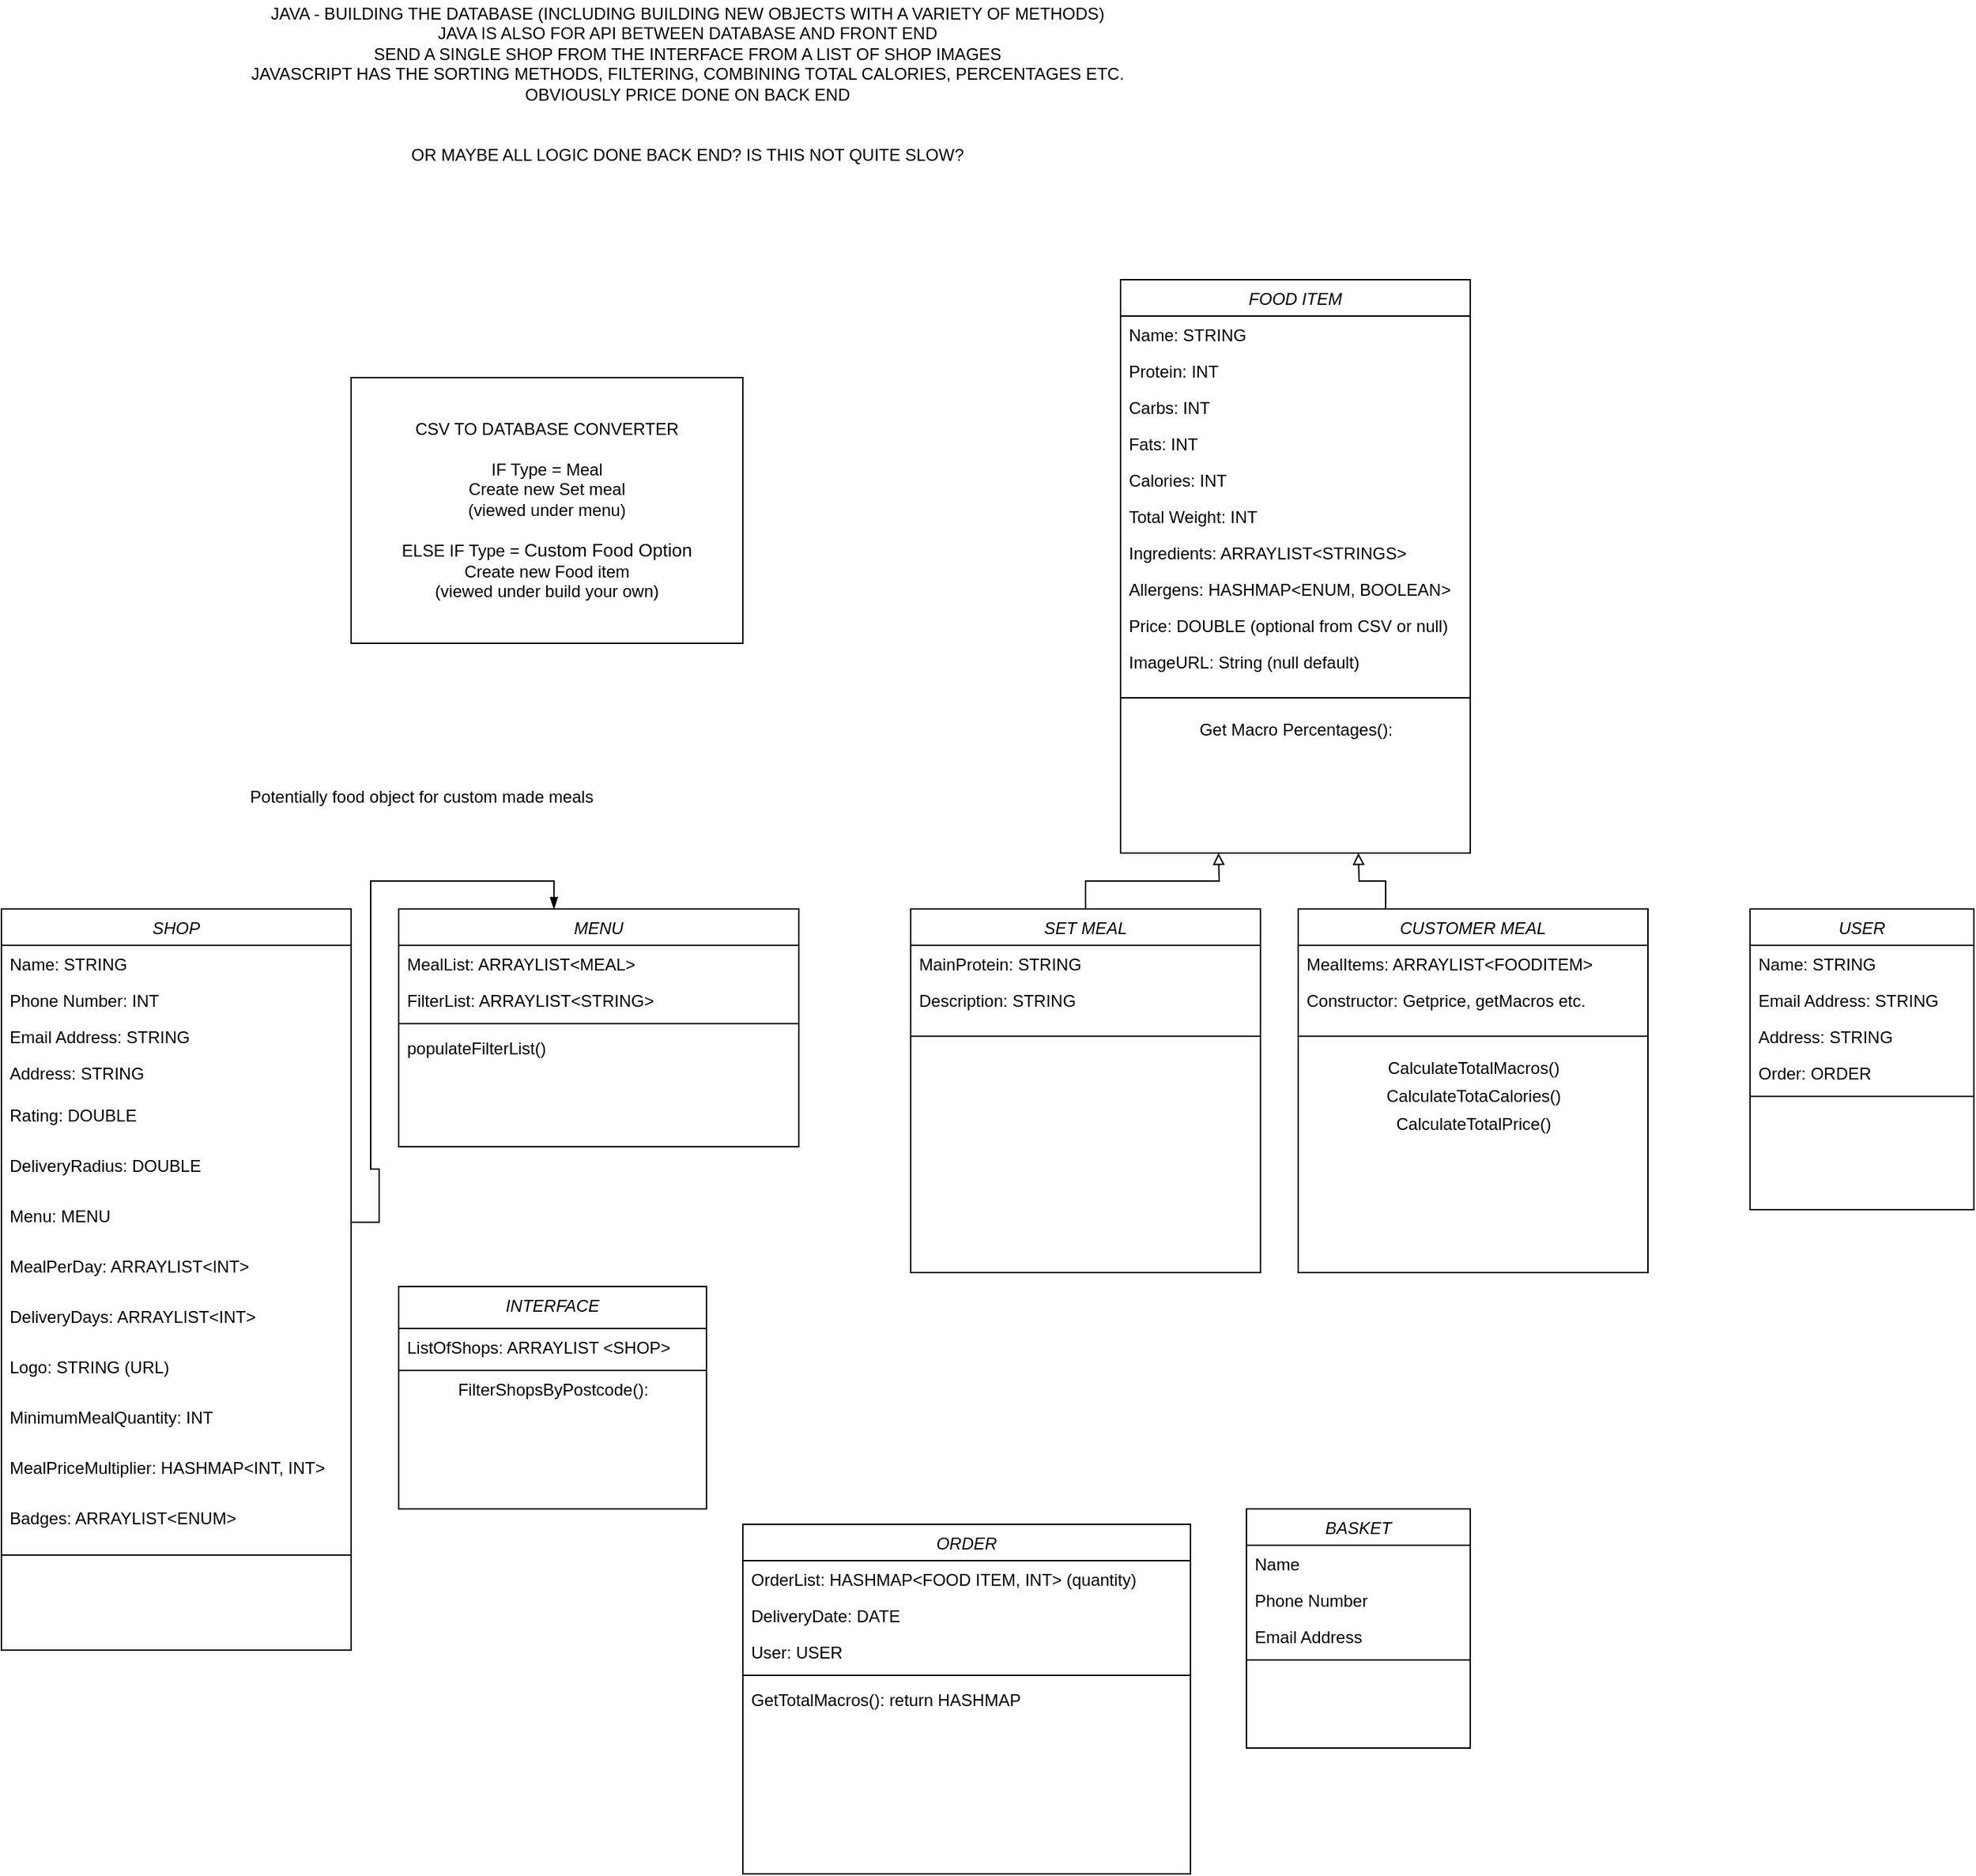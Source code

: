 <mxfile version="14.6.13" type="device"><diagram id="C5RBs43oDa-KdzZeNtuy" name="Page-1"><mxGraphModel dx="1426" dy="1942" grid="1" gridSize="10" guides="1" tooltips="1" connect="1" arrows="1" fold="1" page="1" pageScale="1" pageWidth="827" pageHeight="1169" math="0" shadow="0"><root><mxCell id="WIyWlLk6GJQsqaUBKTNV-0"/><mxCell id="WIyWlLk6GJQsqaUBKTNV-1" parent="WIyWlLk6GJQsqaUBKTNV-0"/><mxCell id="zkfFHV4jXpPFQw0GAbJ--0" value="SHOP" style="swimlane;fontStyle=2;align=center;verticalAlign=top;childLayout=stackLayout;horizontal=1;startSize=26;horizontalStack=0;resizeParent=1;resizeLast=0;collapsible=1;marginBottom=0;rounded=0;shadow=0;strokeWidth=1;" parent="WIyWlLk6GJQsqaUBKTNV-1" vertex="1"><mxGeometry x="20" y="120" width="250" height="530" as="geometry"><mxRectangle x="230" y="140" width="160" height="26" as="alternateBounds"/></mxGeometry></mxCell><mxCell id="zkfFHV4jXpPFQw0GAbJ--1" value="Name: STRING" style="text;align=left;verticalAlign=top;spacingLeft=4;spacingRight=4;overflow=hidden;rotatable=0;points=[[0,0.5],[1,0.5]];portConstraint=eastwest;" parent="zkfFHV4jXpPFQw0GAbJ--0" vertex="1"><mxGeometry y="26" width="250" height="26" as="geometry"/></mxCell><mxCell id="zkfFHV4jXpPFQw0GAbJ--2" value="Phone Number: INT" style="text;align=left;verticalAlign=top;spacingLeft=4;spacingRight=4;overflow=hidden;rotatable=0;points=[[0,0.5],[1,0.5]];portConstraint=eastwest;rounded=0;shadow=0;html=0;" parent="zkfFHV4jXpPFQw0GAbJ--0" vertex="1"><mxGeometry y="52" width="250" height="26" as="geometry"/></mxCell><mxCell id="zkfFHV4jXpPFQw0GAbJ--3" value="Email Address: STRING" style="text;align=left;verticalAlign=top;spacingLeft=4;spacingRight=4;overflow=hidden;rotatable=0;points=[[0,0.5],[1,0.5]];portConstraint=eastwest;rounded=0;shadow=0;html=0;" parent="zkfFHV4jXpPFQw0GAbJ--0" vertex="1"><mxGeometry y="78" width="250" height="26" as="geometry"/></mxCell><mxCell id="PbaU9yng1gaIBmZmr5lo-25" value="Address: STRING" style="text;align=left;verticalAlign=top;spacingLeft=4;spacingRight=4;overflow=hidden;rotatable=0;points=[[0,0.5],[1,0.5]];portConstraint=eastwest;rounded=0;shadow=0;html=0;" vertex="1" parent="zkfFHV4jXpPFQw0GAbJ--0"><mxGeometry y="104" width="250" height="30" as="geometry"/></mxCell><mxCell id="PbaU9yng1gaIBmZmr5lo-27" value="Rating: DOUBLE" style="text;align=left;verticalAlign=top;spacingLeft=4;spacingRight=4;overflow=hidden;rotatable=0;points=[[0,0.5],[1,0.5]];portConstraint=eastwest;rounded=0;shadow=0;html=0;" vertex="1" parent="zkfFHV4jXpPFQw0GAbJ--0"><mxGeometry y="134" width="250" height="36" as="geometry"/></mxCell><mxCell id="PbaU9yng1gaIBmZmr5lo-30" value="DeliveryRadius: DOUBLE" style="text;align=left;verticalAlign=top;spacingLeft=4;spacingRight=4;overflow=hidden;rotatable=0;points=[[0,0.5],[1,0.5]];portConstraint=eastwest;rounded=0;shadow=0;html=0;" vertex="1" parent="zkfFHV4jXpPFQw0GAbJ--0"><mxGeometry y="170" width="250" height="36" as="geometry"/></mxCell><mxCell id="PbaU9yng1gaIBmZmr5lo-31" value="Menu: MENU" style="text;align=left;verticalAlign=top;spacingLeft=4;spacingRight=4;overflow=hidden;rotatable=0;points=[[0,0.5],[1,0.5]];portConstraint=eastwest;rounded=0;shadow=0;html=0;" vertex="1" parent="zkfFHV4jXpPFQw0GAbJ--0"><mxGeometry y="206" width="250" height="36" as="geometry"/></mxCell><mxCell id="PbaU9yng1gaIBmZmr5lo-33" value="MealPerDay: ARRAYLIST&lt;INT&gt;" style="text;align=left;verticalAlign=top;spacingLeft=4;spacingRight=4;overflow=hidden;rotatable=0;points=[[0,0.5],[1,0.5]];portConstraint=eastwest;rounded=0;shadow=0;html=0;" vertex="1" parent="zkfFHV4jXpPFQw0GAbJ--0"><mxGeometry y="242" width="250" height="36" as="geometry"/></mxCell><mxCell id="PbaU9yng1gaIBmZmr5lo-34" value="DeliveryDays: ARRAYLIST&lt;INT&gt;" style="text;align=left;verticalAlign=top;spacingLeft=4;spacingRight=4;overflow=hidden;rotatable=0;points=[[0,0.5],[1,0.5]];portConstraint=eastwest;rounded=0;shadow=0;html=0;" vertex="1" parent="zkfFHV4jXpPFQw0GAbJ--0"><mxGeometry y="278" width="250" height="36" as="geometry"/></mxCell><mxCell id="PbaU9yng1gaIBmZmr5lo-53" value="Logo: STRING (URL)" style="text;align=left;verticalAlign=top;spacingLeft=4;spacingRight=4;overflow=hidden;rotatable=0;points=[[0,0.5],[1,0.5]];portConstraint=eastwest;rounded=0;shadow=0;html=0;" vertex="1" parent="zkfFHV4jXpPFQw0GAbJ--0"><mxGeometry y="314" width="250" height="36" as="geometry"/></mxCell><mxCell id="PbaU9yng1gaIBmZmr5lo-70" value="MinimumMealQuantity: INT" style="text;align=left;verticalAlign=top;spacingLeft=4;spacingRight=4;overflow=hidden;rotatable=0;points=[[0,0.5],[1,0.5]];portConstraint=eastwest;rounded=0;shadow=0;html=0;" vertex="1" parent="zkfFHV4jXpPFQw0GAbJ--0"><mxGeometry y="350" width="250" height="36" as="geometry"/></mxCell><mxCell id="PbaU9yng1gaIBmZmr5lo-124" value="MealPriceMultiplier: HASHMAP&lt;INT, INT&gt;" style="text;align=left;verticalAlign=top;spacingLeft=4;spacingRight=4;overflow=hidden;rotatable=0;points=[[0,0.5],[1,0.5]];portConstraint=eastwest;rounded=0;shadow=0;html=0;" vertex="1" parent="zkfFHV4jXpPFQw0GAbJ--0"><mxGeometry y="386" width="250" height="36" as="geometry"/></mxCell><mxCell id="PbaU9yng1gaIBmZmr5lo-126" value="Badges: ARRAYLIST&lt;ENUM&gt;" style="text;align=left;verticalAlign=top;spacingLeft=4;spacingRight=4;overflow=hidden;rotatable=0;points=[[0,0.5],[1,0.5]];portConstraint=eastwest;rounded=0;shadow=0;html=0;" vertex="1" parent="zkfFHV4jXpPFQw0GAbJ--0"><mxGeometry y="422" width="250" height="36" as="geometry"/></mxCell><mxCell id="zkfFHV4jXpPFQw0GAbJ--4" value="" style="line;html=1;strokeWidth=1;align=left;verticalAlign=middle;spacingTop=-1;spacingLeft=3;spacingRight=3;rotatable=0;labelPosition=right;points=[];portConstraint=eastwest;" parent="zkfFHV4jXpPFQw0GAbJ--0" vertex="1"><mxGeometry y="458" width="250" height="8" as="geometry"/></mxCell><mxCell id="PbaU9yng1gaIBmZmr5lo-121" style="edgeStyle=orthogonalEdgeStyle;rounded=0;orthogonalLoop=1;jettySize=auto;html=1;exitX=0.5;exitY=0;exitDx=0;exitDy=0;endArrow=block;endFill=0;" edge="1" parent="WIyWlLk6GJQsqaUBKTNV-1" source="PbaU9yng1gaIBmZmr5lo-0"><mxGeometry relative="1" as="geometry"><mxPoint x="890" y="80" as="targetPoint"/></mxGeometry></mxCell><mxCell id="PbaU9yng1gaIBmZmr5lo-0" value="SET MEAL" style="swimlane;fontStyle=2;align=center;verticalAlign=top;childLayout=stackLayout;horizontal=1;startSize=26;horizontalStack=0;resizeParent=1;resizeLast=0;collapsible=1;marginBottom=0;rounded=0;shadow=0;strokeWidth=1;" vertex="1" parent="WIyWlLk6GJQsqaUBKTNV-1"><mxGeometry x="670" y="120" width="250" height="260" as="geometry"><mxRectangle x="440" y="119" width="160" height="26" as="alternateBounds"/></mxGeometry></mxCell><mxCell id="PbaU9yng1gaIBmZmr5lo-1" value="MainProtein: STRING " style="text;align=left;verticalAlign=top;spacingLeft=4;spacingRight=4;overflow=hidden;rotatable=0;points=[[0,0.5],[1,0.5]];portConstraint=eastwest;" vertex="1" parent="PbaU9yng1gaIBmZmr5lo-0"><mxGeometry y="26" width="250" height="26" as="geometry"/></mxCell><mxCell id="PbaU9yng1gaIBmZmr5lo-2" value="Description: STRING" style="text;align=left;verticalAlign=top;spacingLeft=4;spacingRight=4;overflow=hidden;rotatable=0;points=[[0,0.5],[1,0.5]];portConstraint=eastwest;rounded=0;shadow=0;html=0;" vertex="1" parent="PbaU9yng1gaIBmZmr5lo-0"><mxGeometry y="52" width="250" height="26" as="geometry"/></mxCell><mxCell id="PbaU9yng1gaIBmZmr5lo-4" value="" style="line;html=1;strokeWidth=1;align=left;verticalAlign=middle;spacingTop=-1;spacingLeft=3;spacingRight=3;rotatable=0;labelPosition=right;points=[];portConstraint=eastwest;" vertex="1" parent="PbaU9yng1gaIBmZmr5lo-0"><mxGeometry y="78" width="250" height="26" as="geometry"/></mxCell><mxCell id="PbaU9yng1gaIBmZmr5lo-6" value="BASKET" style="swimlane;fontStyle=2;align=center;verticalAlign=top;childLayout=stackLayout;horizontal=1;startSize=26;horizontalStack=0;resizeParent=1;resizeLast=0;collapsible=1;marginBottom=0;rounded=0;shadow=0;strokeWidth=1;" vertex="1" parent="WIyWlLk6GJQsqaUBKTNV-1"><mxGeometry x="910" y="549" width="160" height="171" as="geometry"><mxRectangle x="230" y="140" width="160" height="26" as="alternateBounds"/></mxGeometry></mxCell><mxCell id="PbaU9yng1gaIBmZmr5lo-7" value="Name" style="text;align=left;verticalAlign=top;spacingLeft=4;spacingRight=4;overflow=hidden;rotatable=0;points=[[0,0.5],[1,0.5]];portConstraint=eastwest;" vertex="1" parent="PbaU9yng1gaIBmZmr5lo-6"><mxGeometry y="26" width="160" height="26" as="geometry"/></mxCell><mxCell id="PbaU9yng1gaIBmZmr5lo-8" value="Phone Number" style="text;align=left;verticalAlign=top;spacingLeft=4;spacingRight=4;overflow=hidden;rotatable=0;points=[[0,0.5],[1,0.5]];portConstraint=eastwest;rounded=0;shadow=0;html=0;" vertex="1" parent="PbaU9yng1gaIBmZmr5lo-6"><mxGeometry y="52" width="160" height="26" as="geometry"/></mxCell><mxCell id="PbaU9yng1gaIBmZmr5lo-9" value="Email Address" style="text;align=left;verticalAlign=top;spacingLeft=4;spacingRight=4;overflow=hidden;rotatable=0;points=[[0,0.5],[1,0.5]];portConstraint=eastwest;rounded=0;shadow=0;html=0;" vertex="1" parent="PbaU9yng1gaIBmZmr5lo-6"><mxGeometry y="78" width="160" height="26" as="geometry"/></mxCell><mxCell id="PbaU9yng1gaIBmZmr5lo-10" value="" style="line;html=1;strokeWidth=1;align=left;verticalAlign=middle;spacingTop=-1;spacingLeft=3;spacingRight=3;rotatable=0;labelPosition=right;points=[];portConstraint=eastwest;" vertex="1" parent="PbaU9yng1gaIBmZmr5lo-6"><mxGeometry y="104" width="160" height="8" as="geometry"/></mxCell><mxCell id="PbaU9yng1gaIBmZmr5lo-12" value="ORDER" style="swimlane;fontStyle=2;align=center;verticalAlign=top;childLayout=stackLayout;horizontal=1;startSize=26;horizontalStack=0;resizeParent=1;resizeLast=0;collapsible=1;marginBottom=0;rounded=0;shadow=0;strokeWidth=1;" vertex="1" parent="WIyWlLk6GJQsqaUBKTNV-1"><mxGeometry x="550" y="560" width="320" height="250" as="geometry"><mxRectangle x="230" y="140" width="160" height="26" as="alternateBounds"/></mxGeometry></mxCell><mxCell id="PbaU9yng1gaIBmZmr5lo-13" value="OrderList: HASHMAP&lt;FOOD ITEM, INT&gt; (quantity)" style="text;align=left;verticalAlign=top;spacingLeft=4;spacingRight=4;overflow=hidden;rotatable=0;points=[[0,0.5],[1,0.5]];portConstraint=eastwest;" vertex="1" parent="PbaU9yng1gaIBmZmr5lo-12"><mxGeometry y="26" width="320" height="26" as="geometry"/></mxCell><mxCell id="PbaU9yng1gaIBmZmr5lo-14" value="DeliveryDate: DATE" style="text;align=left;verticalAlign=top;spacingLeft=4;spacingRight=4;overflow=hidden;rotatable=0;points=[[0,0.5],[1,0.5]];portConstraint=eastwest;rounded=0;shadow=0;html=0;" vertex="1" parent="PbaU9yng1gaIBmZmr5lo-12"><mxGeometry y="52" width="320" height="26" as="geometry"/></mxCell><mxCell id="PbaU9yng1gaIBmZmr5lo-15" value="User: USER" style="text;align=left;verticalAlign=top;spacingLeft=4;spacingRight=4;overflow=hidden;rotatable=0;points=[[0,0.5],[1,0.5]];portConstraint=eastwest;rounded=0;shadow=0;html=0;" vertex="1" parent="PbaU9yng1gaIBmZmr5lo-12"><mxGeometry y="78" width="320" height="26" as="geometry"/></mxCell><mxCell id="PbaU9yng1gaIBmZmr5lo-16" value="" style="line;html=1;strokeWidth=1;align=left;verticalAlign=middle;spacingTop=-1;spacingLeft=3;spacingRight=3;rotatable=0;labelPosition=right;points=[];portConstraint=eastwest;" vertex="1" parent="PbaU9yng1gaIBmZmr5lo-12"><mxGeometry y="104" width="320" height="8" as="geometry"/></mxCell><mxCell id="PbaU9yng1gaIBmZmr5lo-17" value="GetTotalMacros(): return HASHMAP" style="text;align=left;verticalAlign=top;spacingLeft=4;spacingRight=4;overflow=hidden;rotatable=0;points=[[0,0.5],[1,0.5]];portConstraint=eastwest;" vertex="1" parent="PbaU9yng1gaIBmZmr5lo-12"><mxGeometry y="112" width="320" height="26" as="geometry"/></mxCell><mxCell id="PbaU9yng1gaIBmZmr5lo-19" value="USER" style="swimlane;fontStyle=2;align=center;verticalAlign=top;childLayout=stackLayout;horizontal=1;startSize=26;horizontalStack=0;resizeParent=1;resizeLast=0;collapsible=1;marginBottom=0;rounded=0;shadow=0;strokeWidth=1;" vertex="1" parent="WIyWlLk6GJQsqaUBKTNV-1"><mxGeometry x="1270" y="120" width="160" height="215" as="geometry"><mxRectangle x="230" y="140" width="160" height="26" as="alternateBounds"/></mxGeometry></mxCell><mxCell id="PbaU9yng1gaIBmZmr5lo-20" value="Name: STRING" style="text;align=left;verticalAlign=top;spacingLeft=4;spacingRight=4;overflow=hidden;rotatable=0;points=[[0,0.5],[1,0.5]];portConstraint=eastwest;" vertex="1" parent="PbaU9yng1gaIBmZmr5lo-19"><mxGeometry y="26" width="160" height="26" as="geometry"/></mxCell><mxCell id="PbaU9yng1gaIBmZmr5lo-21" value="Email Address: STRING" style="text;align=left;verticalAlign=top;spacingLeft=4;spacingRight=4;overflow=hidden;rotatable=0;points=[[0,0.5],[1,0.5]];portConstraint=eastwest;rounded=0;shadow=0;html=0;" vertex="1" parent="PbaU9yng1gaIBmZmr5lo-19"><mxGeometry y="52" width="160" height="26" as="geometry"/></mxCell><mxCell id="PbaU9yng1gaIBmZmr5lo-22" value="Address: STRING" style="text;align=left;verticalAlign=top;spacingLeft=4;spacingRight=4;overflow=hidden;rotatable=0;points=[[0,0.5],[1,0.5]];portConstraint=eastwest;rounded=0;shadow=0;html=0;" vertex="1" parent="PbaU9yng1gaIBmZmr5lo-19"><mxGeometry y="78" width="160" height="26" as="geometry"/></mxCell><mxCell id="PbaU9yng1gaIBmZmr5lo-56" value="Order: ORDER" style="text;align=left;verticalAlign=top;spacingLeft=4;spacingRight=4;overflow=hidden;rotatable=0;points=[[0,0.5],[1,0.5]];portConstraint=eastwest;rounded=0;shadow=0;html=0;" vertex="1" parent="PbaU9yng1gaIBmZmr5lo-19"><mxGeometry y="104" width="160" height="26" as="geometry"/></mxCell><mxCell id="PbaU9yng1gaIBmZmr5lo-23" value="" style="line;html=1;strokeWidth=1;align=left;verticalAlign=middle;spacingTop=-1;spacingLeft=3;spacingRight=3;rotatable=0;labelPosition=right;points=[];portConstraint=eastwest;" vertex="1" parent="PbaU9yng1gaIBmZmr5lo-19"><mxGeometry y="130" width="160" height="8" as="geometry"/></mxCell><mxCell id="PbaU9yng1gaIBmZmr5lo-32" value="Potentially food object for custom made meals" style="text;html=1;align=center;verticalAlign=middle;resizable=0;points=[];autosize=1;strokeColor=none;" vertex="1" parent="WIyWlLk6GJQsqaUBKTNV-1"><mxGeometry x="190" y="30" width="260" height="20" as="geometry"/></mxCell><mxCell id="PbaU9yng1gaIBmZmr5lo-36" value="MENU" style="swimlane;fontStyle=2;align=center;verticalAlign=top;childLayout=stackLayout;horizontal=1;startSize=26;horizontalStack=0;resizeParent=1;resizeLast=0;collapsible=1;marginBottom=0;rounded=0;shadow=0;strokeWidth=1;" vertex="1" parent="WIyWlLk6GJQsqaUBKTNV-1"><mxGeometry x="304" y="120" width="286" height="170" as="geometry"><mxRectangle x="440" y="119" width="160" height="26" as="alternateBounds"/></mxGeometry></mxCell><mxCell id="PbaU9yng1gaIBmZmr5lo-37" value="MealList: ARRAYLIST&lt;MEAL&gt;" style="text;align=left;verticalAlign=top;spacingLeft=4;spacingRight=4;overflow=hidden;rotatable=0;points=[[0,0.5],[1,0.5]];portConstraint=eastwest;" vertex="1" parent="PbaU9yng1gaIBmZmr5lo-36"><mxGeometry y="26" width="286" height="26" as="geometry"/></mxCell><mxCell id="PbaU9yng1gaIBmZmr5lo-54" value="FilterList: ARRAYLIST&lt;STRING&gt;" style="text;align=left;verticalAlign=top;spacingLeft=4;spacingRight=4;overflow=hidden;rotatable=0;points=[[0,0.5],[1,0.5]];portConstraint=eastwest;" vertex="1" parent="PbaU9yng1gaIBmZmr5lo-36"><mxGeometry y="52" width="286" height="26" as="geometry"/></mxCell><mxCell id="PbaU9yng1gaIBmZmr5lo-40" value="" style="line;html=1;strokeWidth=1;align=left;verticalAlign=middle;spacingTop=-1;spacingLeft=3;spacingRight=3;rotatable=0;labelPosition=right;points=[];portConstraint=eastwest;" vertex="1" parent="PbaU9yng1gaIBmZmr5lo-36"><mxGeometry y="78" width="286" height="8" as="geometry"/></mxCell><mxCell id="PbaU9yng1gaIBmZmr5lo-41" value="populateFilterList()" style="text;align=left;verticalAlign=top;spacingLeft=4;spacingRight=4;overflow=hidden;rotatable=0;points=[[0,0.5],[1,0.5]];portConstraint=eastwest;" vertex="1" parent="PbaU9yng1gaIBmZmr5lo-36"><mxGeometry y="86" width="286" height="48" as="geometry"/></mxCell><mxCell id="PbaU9yng1gaIBmZmr5lo-44" value="INTERFACE" style="swimlane;fontStyle=2;align=center;verticalAlign=top;childLayout=stackLayout;horizontal=1;startSize=30;horizontalStack=0;resizeParent=1;resizeLast=0;collapsible=1;marginBottom=0;rounded=0;shadow=0;strokeWidth=1;" vertex="1" parent="WIyWlLk6GJQsqaUBKTNV-1"><mxGeometry x="304" y="390" width="220" height="159" as="geometry"><mxRectangle x="230" y="140" width="160" height="26" as="alternateBounds"/></mxGeometry></mxCell><mxCell id="PbaU9yng1gaIBmZmr5lo-45" value="ListOfShops: ARRAYLIST &lt;SHOP&gt;" style="text;align=left;verticalAlign=top;spacingLeft=4;spacingRight=4;overflow=hidden;rotatable=0;points=[[0,0.5],[1,0.5]];portConstraint=eastwest;" vertex="1" parent="PbaU9yng1gaIBmZmr5lo-44"><mxGeometry y="30" width="220" height="26" as="geometry"/></mxCell><mxCell id="PbaU9yng1gaIBmZmr5lo-51" value="" style="line;html=1;strokeWidth=1;align=left;verticalAlign=middle;spacingTop=-1;spacingLeft=3;spacingRight=3;rotatable=0;labelPosition=right;points=[];portConstraint=eastwest;" vertex="1" parent="PbaU9yng1gaIBmZmr5lo-44"><mxGeometry y="56" width="220" height="8" as="geometry"/></mxCell><mxCell id="PbaU9yng1gaIBmZmr5lo-52" value="FilterShopsByPostcode():" style="text;html=1;align=center;verticalAlign=middle;resizable=0;points=[];autosize=1;strokeColor=none;" vertex="1" parent="PbaU9yng1gaIBmZmr5lo-44"><mxGeometry y="64" width="220" height="20" as="geometry"/></mxCell><mxCell id="PbaU9yng1gaIBmZmr5lo-123" style="edgeStyle=orthogonalEdgeStyle;rounded=0;orthogonalLoop=1;jettySize=auto;html=1;exitX=0.25;exitY=0;exitDx=0;exitDy=0;endArrow=block;endFill=0;" edge="1" parent="WIyWlLk6GJQsqaUBKTNV-1" source="PbaU9yng1gaIBmZmr5lo-72"><mxGeometry relative="1" as="geometry"><mxPoint x="990" y="80" as="targetPoint"/></mxGeometry></mxCell><mxCell id="PbaU9yng1gaIBmZmr5lo-72" value="CUSTOMER MEAL" style="swimlane;fontStyle=2;align=center;verticalAlign=top;childLayout=stackLayout;horizontal=1;startSize=26;horizontalStack=0;resizeParent=1;resizeLast=0;collapsible=1;marginBottom=0;rounded=0;shadow=0;strokeWidth=1;" vertex="1" parent="WIyWlLk6GJQsqaUBKTNV-1"><mxGeometry x="947" y="120" width="250" height="260" as="geometry"><mxRectangle x="440" y="119" width="160" height="26" as="alternateBounds"/></mxGeometry></mxCell><mxCell id="PbaU9yng1gaIBmZmr5lo-83" value="MealItems: ARRAYLIST&lt;FOODITEM&gt;" style="text;align=left;verticalAlign=top;spacingLeft=4;spacingRight=4;overflow=hidden;rotatable=0;points=[[0,0.5],[1,0.5]];portConstraint=eastwest;rounded=0;shadow=0;html=0;" vertex="1" parent="PbaU9yng1gaIBmZmr5lo-72"><mxGeometry y="26" width="250" height="26" as="geometry"/></mxCell><mxCell id="PbaU9yng1gaIBmZmr5lo-119" value="Constructor: Getprice, getMacros etc." style="text;align=left;verticalAlign=top;spacingLeft=4;spacingRight=4;overflow=hidden;rotatable=0;points=[[0,0.5],[1,0.5]];portConstraint=eastwest;rounded=0;shadow=0;html=0;" vertex="1" parent="PbaU9yng1gaIBmZmr5lo-72"><mxGeometry y="52" width="250" height="26" as="geometry"/></mxCell><mxCell id="PbaU9yng1gaIBmZmr5lo-84" value="" style="line;html=1;strokeWidth=1;align=left;verticalAlign=middle;spacingTop=-1;spacingLeft=3;spacingRight=3;rotatable=0;labelPosition=right;points=[];portConstraint=eastwest;" vertex="1" parent="PbaU9yng1gaIBmZmr5lo-72"><mxGeometry y="78" width="250" height="26" as="geometry"/></mxCell><mxCell id="PbaU9yng1gaIBmZmr5lo-85" value="CalculateTotalMacros()" style="text;html=1;align=center;verticalAlign=middle;resizable=0;points=[];autosize=1;strokeColor=none;" vertex="1" parent="PbaU9yng1gaIBmZmr5lo-72"><mxGeometry y="104" width="250" height="20" as="geometry"/></mxCell><mxCell id="PbaU9yng1gaIBmZmr5lo-117" value="CalculateTotaCalories()" style="text;html=1;align=center;verticalAlign=middle;resizable=0;points=[];autosize=1;strokeColor=none;" vertex="1" parent="PbaU9yng1gaIBmZmr5lo-72"><mxGeometry y="124" width="250" height="20" as="geometry"/></mxCell><mxCell id="PbaU9yng1gaIBmZmr5lo-118" value="CalculateTotalPrice()" style="text;html=1;align=center;verticalAlign=middle;resizable=0;points=[];autosize=1;strokeColor=none;" vertex="1" parent="PbaU9yng1gaIBmZmr5lo-72"><mxGeometry y="144" width="250" height="20" as="geometry"/></mxCell><mxCell id="PbaU9yng1gaIBmZmr5lo-101" value="FOOD ITEM" style="swimlane;fontStyle=2;align=center;verticalAlign=top;childLayout=stackLayout;horizontal=1;startSize=26;horizontalStack=0;resizeParent=1;resizeLast=0;collapsible=1;marginBottom=0;rounded=0;shadow=0;strokeWidth=1;" vertex="1" parent="WIyWlLk6GJQsqaUBKTNV-1"><mxGeometry x="820" y="-330" width="250" height="410" as="geometry"><mxRectangle x="440" y="119" width="160" height="26" as="alternateBounds"/></mxGeometry></mxCell><mxCell id="PbaU9yng1gaIBmZmr5lo-102" value="Name: STRING" style="text;align=left;verticalAlign=top;spacingLeft=4;spacingRight=4;overflow=hidden;rotatable=0;points=[[0,0.5],[1,0.5]];portConstraint=eastwest;" vertex="1" parent="PbaU9yng1gaIBmZmr5lo-101"><mxGeometry y="26" width="250" height="26" as="geometry"/></mxCell><mxCell id="PbaU9yng1gaIBmZmr5lo-103" value="Protein: INT" style="text;align=left;verticalAlign=top;spacingLeft=4;spacingRight=4;overflow=hidden;rotatable=0;points=[[0,0.5],[1,0.5]];portConstraint=eastwest;" vertex="1" parent="PbaU9yng1gaIBmZmr5lo-101"><mxGeometry y="52" width="250" height="26" as="geometry"/></mxCell><mxCell id="PbaU9yng1gaIBmZmr5lo-104" value="Carbs: INT" style="text;align=left;verticalAlign=top;spacingLeft=4;spacingRight=4;overflow=hidden;rotatable=0;points=[[0,0.5],[1,0.5]];portConstraint=eastwest;rounded=0;shadow=0;html=0;" vertex="1" parent="PbaU9yng1gaIBmZmr5lo-101"><mxGeometry y="78" width="250" height="26" as="geometry"/></mxCell><mxCell id="PbaU9yng1gaIBmZmr5lo-105" value="Fats: INT" style="text;align=left;verticalAlign=top;spacingLeft=4;spacingRight=4;overflow=hidden;rotatable=0;points=[[0,0.5],[1,0.5]];portConstraint=eastwest;rounded=0;shadow=0;html=0;" vertex="1" parent="PbaU9yng1gaIBmZmr5lo-101"><mxGeometry y="104" width="250" height="26" as="geometry"/></mxCell><mxCell id="PbaU9yng1gaIBmZmr5lo-106" value="Calories: INT" style="text;align=left;verticalAlign=top;spacingLeft=4;spacingRight=4;overflow=hidden;rotatable=0;points=[[0,0.5],[1,0.5]];portConstraint=eastwest;rounded=0;shadow=0;html=0;" vertex="1" parent="PbaU9yng1gaIBmZmr5lo-101"><mxGeometry y="130" width="250" height="26" as="geometry"/></mxCell><mxCell id="PbaU9yng1gaIBmZmr5lo-107" value="Total Weight: INT" style="text;align=left;verticalAlign=top;spacingLeft=4;spacingRight=4;overflow=hidden;rotatable=0;points=[[0,0.5],[1,0.5]];portConstraint=eastwest;rounded=0;shadow=0;html=0;" vertex="1" parent="PbaU9yng1gaIBmZmr5lo-101"><mxGeometry y="156" width="250" height="26" as="geometry"/></mxCell><mxCell id="PbaU9yng1gaIBmZmr5lo-77" value="Ingredients: ARRAYLIST&lt;STRINGS&gt;" style="text;align=left;verticalAlign=top;spacingLeft=4;spacingRight=4;overflow=hidden;rotatable=0;points=[[0,0.5],[1,0.5]];portConstraint=eastwest;rounded=0;shadow=0;html=0;" vertex="1" parent="PbaU9yng1gaIBmZmr5lo-101"><mxGeometry y="182" width="250" height="26" as="geometry"/></mxCell><mxCell id="PbaU9yng1gaIBmZmr5lo-57" value="Allergens: HASHMAP&lt;ENUM, BOOLEAN&gt;" style="text;align=left;verticalAlign=top;spacingLeft=4;spacingRight=4;overflow=hidden;rotatable=0;points=[[0,0.5],[1,0.5]];portConstraint=eastwest;rounded=0;shadow=0;html=0;" vertex="1" parent="PbaU9yng1gaIBmZmr5lo-101"><mxGeometry y="208" width="250" height="26" as="geometry"/></mxCell><mxCell id="PbaU9yng1gaIBmZmr5lo-115" value="Price: DOUBLE (optional from CSV or null)" style="text;align=left;verticalAlign=top;spacingLeft=4;spacingRight=4;overflow=hidden;rotatable=0;points=[[0,0.5],[1,0.5]];portConstraint=eastwest;rounded=0;shadow=0;html=0;" vertex="1" parent="PbaU9yng1gaIBmZmr5lo-101"><mxGeometry y="234" width="250" height="26" as="geometry"/></mxCell><mxCell id="PbaU9yng1gaIBmZmr5lo-116" value="ImageURL: String (null default)" style="text;align=left;verticalAlign=top;spacingLeft=4;spacingRight=4;overflow=hidden;rotatable=0;points=[[0,0.5],[1,0.5]];portConstraint=eastwest;rounded=0;shadow=0;html=0;" vertex="1" parent="PbaU9yng1gaIBmZmr5lo-101"><mxGeometry y="260" width="250" height="26" as="geometry"/></mxCell><mxCell id="PbaU9yng1gaIBmZmr5lo-113" value="" style="line;html=1;strokeWidth=1;align=left;verticalAlign=middle;spacingTop=-1;spacingLeft=3;spacingRight=3;rotatable=0;labelPosition=right;points=[];portConstraint=eastwest;" vertex="1" parent="PbaU9yng1gaIBmZmr5lo-101"><mxGeometry y="286" width="250" height="26" as="geometry"/></mxCell><mxCell id="PbaU9yng1gaIBmZmr5lo-114" value="Get Macro Percentages():" style="text;html=1;align=center;verticalAlign=middle;resizable=0;points=[];autosize=1;strokeColor=none;" vertex="1" parent="PbaU9yng1gaIBmZmr5lo-101"><mxGeometry y="312" width="250" height="20" as="geometry"/></mxCell><mxCell id="PbaU9yng1gaIBmZmr5lo-125" value="CSV TO DATABASE CONVERTER&lt;br&gt;&lt;br&gt;IF Type = Meal&lt;br&gt;Create new Set meal&lt;br&gt;(viewed under menu)&lt;br&gt;&lt;br&gt;ELSE IF Type =&amp;nbsp;&lt;span style=&quot;font-family: &amp;#34;arial&amp;#34; ; font-size: 13px ; text-align: left ; background-color: rgb(255 , 255 , 255)&quot;&gt;Custom Food Option&lt;br&gt;&lt;/span&gt;Create new Food item&lt;br&gt;(viewed under build your own)" style="rounded=0;whiteSpace=wrap;html=1;" vertex="1" parent="WIyWlLk6GJQsqaUBKTNV-1"><mxGeometry x="270" y="-260" width="280" height="190" as="geometry"/></mxCell><mxCell id="PbaU9yng1gaIBmZmr5lo-133" style="edgeStyle=orthogonalEdgeStyle;rounded=0;orthogonalLoop=1;jettySize=auto;html=1;exitX=1;exitY=0.5;exitDx=0;exitDy=0;entryX=0.388;entryY=0;entryDx=0;entryDy=0;entryPerimeter=0;endArrow=blockThin;endFill=1;" edge="1" parent="WIyWlLk6GJQsqaUBKTNV-1" source="PbaU9yng1gaIBmZmr5lo-31" target="PbaU9yng1gaIBmZmr5lo-36"><mxGeometry relative="1" as="geometry"/></mxCell><mxCell id="PbaU9yng1gaIBmZmr5lo-134" value="JAVA - BUILDING THE DATABASE (INCLUDING BUILDING NEW OBJECTS WITH A VARIETY OF METHODS)&lt;br&gt;JAVA IS ALSO FOR API BETWEEN DATABASE AND FRONT END&lt;br&gt;SEND A SINGLE SHOP FROM THE INTERFACE FROM A LIST OF SHOP IMAGES&lt;br&gt;JAVASCRIPT HAS THE SORTING METHODS, FILTERING, COMBINING TOTAL CALORIES, PERCENTAGES ETC.&lt;br&gt;OBVIOUSLY PRICE DONE ON BACK END&lt;br&gt;&lt;br&gt;&lt;br&gt;OR MAYBE ALL LOGIC DONE BACK END? IS THIS NOT QUITE SLOW?" style="text;html=1;align=center;verticalAlign=middle;resizable=0;points=[];autosize=1;strokeColor=none;" vertex="1" parent="WIyWlLk6GJQsqaUBKTNV-1"><mxGeometry x="190" y="-530" width="640" height="120" as="geometry"/></mxCell></root></mxGraphModel></diagram></mxfile>